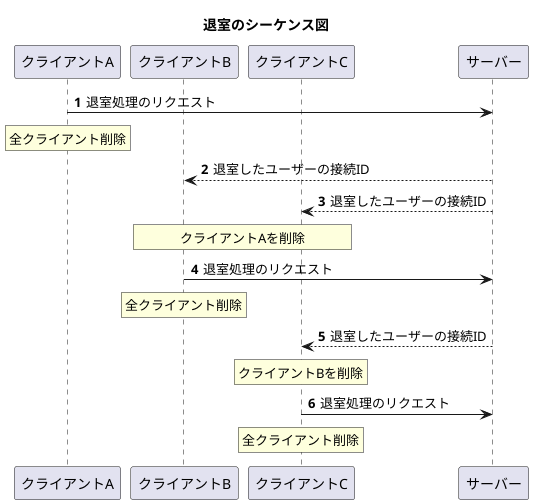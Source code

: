 @startuml
'https://plantuml.com/sequence-diagram


participant クライアントA
participant クライアントB
participant クライアントC
participant サーバー

autonumber
title 退室のシーケンス図
クライアントA -> サーバー:退室処理のリクエスト
rnote over クライアントA:全クライアント削除
クライアントB <-- サーバー:退室したユーザーの接続ID
クライアントC <-- サーバー:退室したユーザーの接続ID
rnote over クライアントB,クライアントC:クライアントAを削除



クライアントB -> サーバー:退室処理のリクエスト
rnote over クライアントB:全クライアント削除
クライアントC <-- サーバー:退室したユーザーの接続ID
rnote over クライアントC:クライアントBを削除

クライアントC -> サーバー:退室処理のリクエスト
rnote over クライアントC:全クライアント削除
@enduml